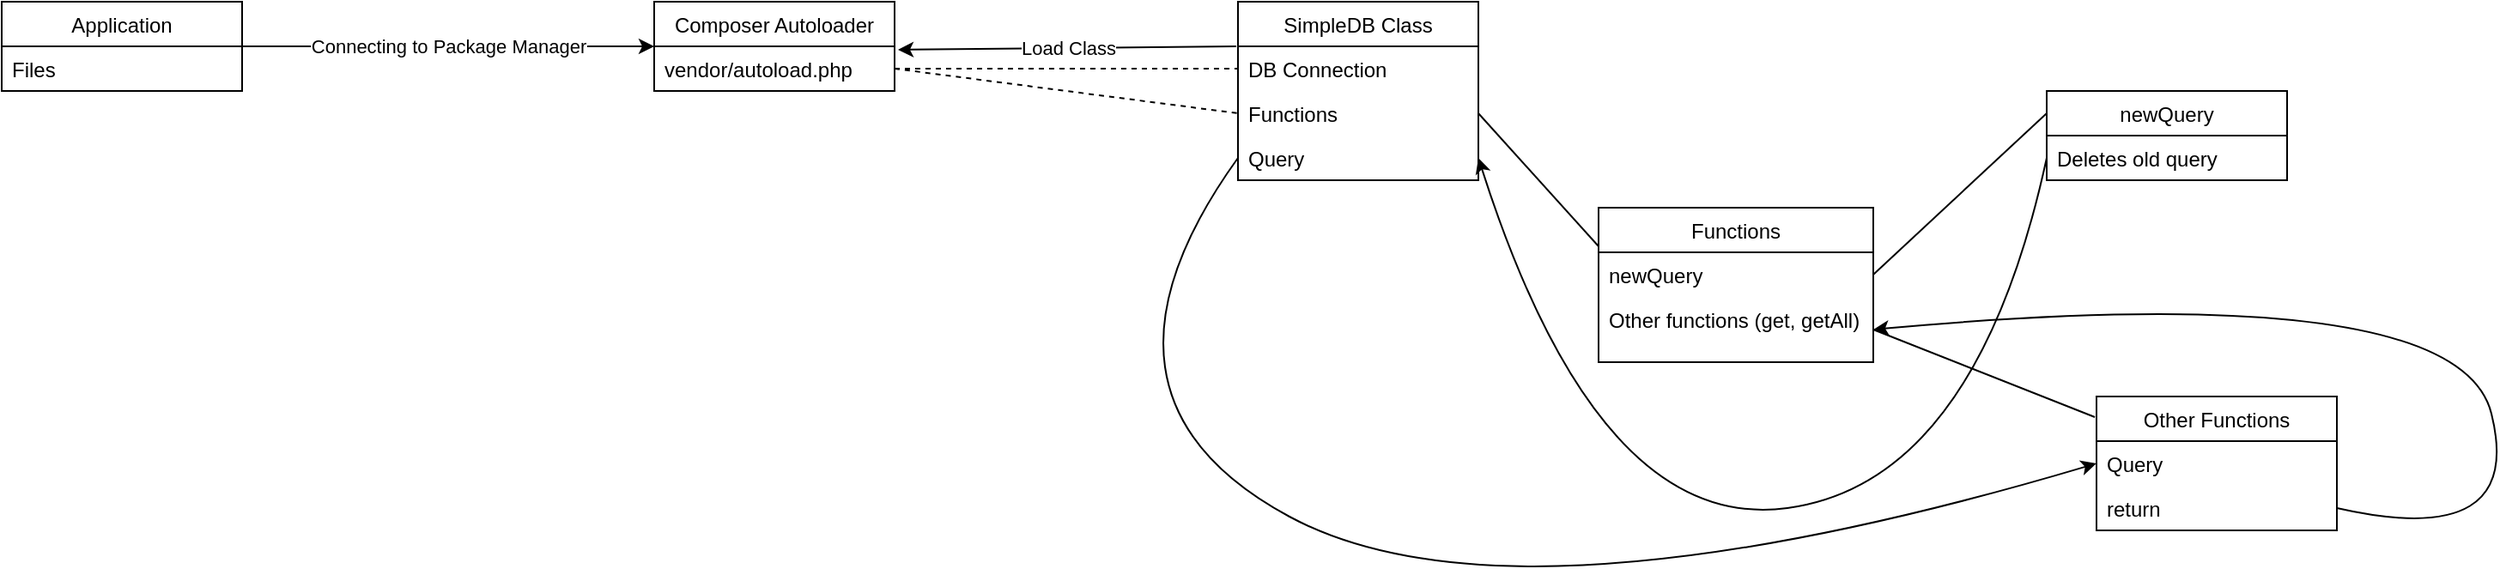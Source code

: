 <mxfile version="15.0.6" type="github">
  <diagram id="C5RBs43oDa-KdzZeNtuy" name="Page-1">
    <mxGraphModel dx="868" dy="1651" grid="1" gridSize="10" guides="1" tooltips="1" connect="1" arrows="1" fold="1" page="1" pageScale="1" pageWidth="827" pageHeight="1169" math="0" shadow="0">
      <root>
        <mxCell id="WIyWlLk6GJQsqaUBKTNV-0" />
        <mxCell id="WIyWlLk6GJQsqaUBKTNV-1" parent="WIyWlLk6GJQsqaUBKTNV-0" />
        <mxCell id="0C_00bIwNOhG74ojzubS-5" value="SimpleDB Class" style="swimlane;fontStyle=0;childLayout=stackLayout;horizontal=1;startSize=26;horizontalStack=0;resizeParent=1;resizeParentMax=0;resizeLast=0;collapsible=1;marginBottom=0;" vertex="1" parent="WIyWlLk6GJQsqaUBKTNV-1">
          <mxGeometry x="770" y="-60" width="140" height="104" as="geometry" />
        </mxCell>
        <mxCell id="0C_00bIwNOhG74ojzubS-31" value="DB Connection" style="text;strokeColor=none;fillColor=none;align=left;verticalAlign=top;spacingLeft=4;spacingRight=4;overflow=hidden;rotatable=0;points=[[0,0.5],[1,0.5]];portConstraint=eastwest;" vertex="1" parent="0C_00bIwNOhG74ojzubS-5">
          <mxGeometry y="26" width="140" height="26" as="geometry" />
        </mxCell>
        <mxCell id="0C_00bIwNOhG74ojzubS-30" value="Functions" style="text;strokeColor=none;fillColor=none;align=left;verticalAlign=top;spacingLeft=4;spacingRight=4;overflow=hidden;rotatable=0;points=[[0,0.5],[1,0.5]];portConstraint=eastwest;" vertex="1" parent="0C_00bIwNOhG74ojzubS-5">
          <mxGeometry y="52" width="140" height="26" as="geometry" />
        </mxCell>
        <mxCell id="0C_00bIwNOhG74ojzubS-64" value="Query" style="text;strokeColor=none;fillColor=none;align=left;verticalAlign=top;spacingLeft=4;spacingRight=4;overflow=hidden;rotatable=0;points=[[0,0.5],[1,0.5]];portConstraint=eastwest;" vertex="1" parent="0C_00bIwNOhG74ojzubS-5">
          <mxGeometry y="78" width="140" height="26" as="geometry" />
        </mxCell>
        <mxCell id="0C_00bIwNOhG74ojzubS-10" value="Application" style="swimlane;fontStyle=0;childLayout=stackLayout;horizontal=1;startSize=26;horizontalStack=0;resizeParent=1;resizeParentMax=0;resizeLast=0;collapsible=1;marginBottom=0;" vertex="1" parent="WIyWlLk6GJQsqaUBKTNV-1">
          <mxGeometry x="50" y="-60" width="140" height="52" as="geometry" />
        </mxCell>
        <mxCell id="0C_00bIwNOhG74ojzubS-37" value="Files" style="text;strokeColor=none;fillColor=none;align=left;verticalAlign=top;spacingLeft=4;spacingRight=4;overflow=hidden;rotatable=0;points=[[0,0.5],[1,0.5]];portConstraint=eastwest;" vertex="1" parent="0C_00bIwNOhG74ojzubS-10">
          <mxGeometry y="26" width="140" height="26" as="geometry" />
        </mxCell>
        <mxCell id="0C_00bIwNOhG74ojzubS-17" value="Composer Autoloader" style="swimlane;fontStyle=0;childLayout=stackLayout;horizontal=1;startSize=26;horizontalStack=0;resizeParent=1;resizeParentMax=0;resizeLast=0;collapsible=1;marginBottom=0;" vertex="1" parent="WIyWlLk6GJQsqaUBKTNV-1">
          <mxGeometry x="430" y="-60" width="140" height="52" as="geometry" />
        </mxCell>
        <mxCell id="0C_00bIwNOhG74ojzubS-28" value="vendor/autoload.php" style="text;strokeColor=none;fillColor=none;align=left;verticalAlign=top;spacingLeft=4;spacingRight=4;overflow=hidden;rotatable=0;points=[[0,0.5],[1,0.5]];portConstraint=eastwest;" vertex="1" parent="0C_00bIwNOhG74ojzubS-17">
          <mxGeometry y="26" width="140" height="26" as="geometry" />
        </mxCell>
        <mxCell id="0C_00bIwNOhG74ojzubS-25" value="" style="endArrow=classic;html=1;exitX=1;exitY=0.5;exitDx=0;exitDy=0;entryX=0;entryY=0.5;entryDx=0;entryDy=0;" edge="1" parent="WIyWlLk6GJQsqaUBKTNV-1" source="0C_00bIwNOhG74ojzubS-10" target="0C_00bIwNOhG74ojzubS-17">
          <mxGeometry relative="1" as="geometry">
            <mxPoint x="200" y="-30" as="sourcePoint" />
            <mxPoint x="300" y="-30" as="targetPoint" />
          </mxGeometry>
        </mxCell>
        <mxCell id="0C_00bIwNOhG74ojzubS-26" value="Connecting to Package Manager" style="edgeLabel;resizable=0;html=1;align=center;verticalAlign=middle;" connectable="0" vertex="1" parent="0C_00bIwNOhG74ojzubS-25">
          <mxGeometry relative="1" as="geometry" />
        </mxCell>
        <mxCell id="0C_00bIwNOhG74ojzubS-35" value="" style="endArrow=none;dashed=1;html=1;exitX=1;exitY=0.5;exitDx=0;exitDy=0;entryX=0;entryY=0.5;entryDx=0;entryDy=0;" edge="1" parent="WIyWlLk6GJQsqaUBKTNV-1" source="0C_00bIwNOhG74ojzubS-28" target="0C_00bIwNOhG74ojzubS-30">
          <mxGeometry width="50" height="50" relative="1" as="geometry">
            <mxPoint x="640" y="30" as="sourcePoint" />
            <mxPoint x="690" y="-20" as="targetPoint" />
          </mxGeometry>
        </mxCell>
        <mxCell id="0C_00bIwNOhG74ojzubS-36" value="" style="endArrow=none;dashed=1;html=1;exitX=1;exitY=0.5;exitDx=0;exitDy=0;entryX=0;entryY=0.5;entryDx=0;entryDy=0;" edge="1" parent="WIyWlLk6GJQsqaUBKTNV-1" source="0C_00bIwNOhG74ojzubS-28" target="0C_00bIwNOhG74ojzubS-31">
          <mxGeometry width="50" height="50" relative="1" as="geometry">
            <mxPoint x="670" as="sourcePoint" />
            <mxPoint x="720" y="-50" as="targetPoint" />
          </mxGeometry>
        </mxCell>
        <mxCell id="0C_00bIwNOhG74ojzubS-44" value="" style="endArrow=classic;html=1;exitX=-0.007;exitY=0;exitDx=0;exitDy=0;exitPerimeter=0;" edge="1" parent="WIyWlLk6GJQsqaUBKTNV-1" source="0C_00bIwNOhG74ojzubS-31">
          <mxGeometry relative="1" as="geometry">
            <mxPoint x="750" y="70" as="sourcePoint" />
            <mxPoint x="572" y="-32" as="targetPoint" />
          </mxGeometry>
        </mxCell>
        <mxCell id="0C_00bIwNOhG74ojzubS-45" value="Load Class" style="edgeLabel;resizable=0;html=1;align=center;verticalAlign=middle;" connectable="0" vertex="1" parent="0C_00bIwNOhG74ojzubS-44">
          <mxGeometry relative="1" as="geometry" />
        </mxCell>
        <mxCell id="0C_00bIwNOhG74ojzubS-46" value="Functions" style="swimlane;fontStyle=0;childLayout=stackLayout;horizontal=1;startSize=26;horizontalStack=0;resizeParent=1;resizeParentMax=0;resizeLast=0;collapsible=1;marginBottom=0;" vertex="1" parent="WIyWlLk6GJQsqaUBKTNV-1">
          <mxGeometry x="980" y="60" width="160" height="90" as="geometry" />
        </mxCell>
        <mxCell id="0C_00bIwNOhG74ojzubS-47" value="newQuery" style="text;strokeColor=none;fillColor=none;align=left;verticalAlign=top;spacingLeft=4;spacingRight=4;overflow=hidden;rotatable=0;points=[[0,0.5],[1,0.5]];portConstraint=eastwest;" vertex="1" parent="0C_00bIwNOhG74ojzubS-46">
          <mxGeometry y="26" width="160" height="26" as="geometry" />
        </mxCell>
        <mxCell id="0C_00bIwNOhG74ojzubS-59" value="Other functions (get, getAll)" style="text;strokeColor=none;fillColor=none;align=left;verticalAlign=top;spacingLeft=4;spacingRight=4;overflow=hidden;rotatable=0;points=[[0,0.5],[1,0.5]];portConstraint=eastwest;" vertex="1" parent="0C_00bIwNOhG74ojzubS-46">
          <mxGeometry y="52" width="160" height="38" as="geometry" />
        </mxCell>
        <mxCell id="0C_00bIwNOhG74ojzubS-50" value="" style="endArrow=none;html=1;entryX=1;entryY=0.5;entryDx=0;entryDy=0;exitX=0;exitY=0.25;exitDx=0;exitDy=0;" edge="1" parent="WIyWlLk6GJQsqaUBKTNV-1" source="0C_00bIwNOhG74ojzubS-46" target="0C_00bIwNOhG74ojzubS-30">
          <mxGeometry width="50" height="50" relative="1" as="geometry">
            <mxPoint x="850" y="100" as="sourcePoint" />
            <mxPoint x="900" y="50" as="targetPoint" />
          </mxGeometry>
        </mxCell>
        <mxCell id="0C_00bIwNOhG74ojzubS-52" value="newQuery" style="swimlane;fontStyle=0;childLayout=stackLayout;horizontal=1;startSize=26;horizontalStack=0;resizeParent=1;resizeParentMax=0;resizeLast=0;collapsible=1;marginBottom=0;" vertex="1" parent="WIyWlLk6GJQsqaUBKTNV-1">
          <mxGeometry x="1241" y="-8" width="140" height="52" as="geometry" />
        </mxCell>
        <mxCell id="0C_00bIwNOhG74ojzubS-53" value="Deletes old query" style="text;strokeColor=none;fillColor=none;align=left;verticalAlign=top;spacingLeft=4;spacingRight=4;overflow=hidden;rotatable=0;points=[[0,0.5],[1,0.5]];portConstraint=eastwest;" vertex="1" parent="0C_00bIwNOhG74ojzubS-52">
          <mxGeometry y="26" width="140" height="26" as="geometry" />
        </mxCell>
        <mxCell id="0C_00bIwNOhG74ojzubS-58" value="" style="endArrow=none;html=1;exitX=1;exitY=0.5;exitDx=0;exitDy=0;entryX=0;entryY=0.25;entryDx=0;entryDy=0;" edge="1" parent="WIyWlLk6GJQsqaUBKTNV-1" source="0C_00bIwNOhG74ojzubS-47" target="0C_00bIwNOhG74ojzubS-52">
          <mxGeometry width="50" height="50" relative="1" as="geometry">
            <mxPoint x="1110" y="200" as="sourcePoint" />
            <mxPoint x="1160" y="150" as="targetPoint" />
          </mxGeometry>
        </mxCell>
        <mxCell id="0C_00bIwNOhG74ojzubS-60" value="Other Functions" style="swimlane;fontStyle=0;childLayout=stackLayout;horizontal=1;startSize=26;horizontalStack=0;resizeParent=1;resizeParentMax=0;resizeLast=0;collapsible=1;marginBottom=0;" vertex="1" parent="WIyWlLk6GJQsqaUBKTNV-1">
          <mxGeometry x="1270" y="170" width="140" height="78" as="geometry" />
        </mxCell>
        <mxCell id="0C_00bIwNOhG74ojzubS-61" value="Query" style="text;strokeColor=none;fillColor=none;align=left;verticalAlign=top;spacingLeft=4;spacingRight=4;overflow=hidden;rotatable=0;points=[[0,0.5],[1,0.5]];portConstraint=eastwest;" vertex="1" parent="0C_00bIwNOhG74ojzubS-60">
          <mxGeometry y="26" width="140" height="26" as="geometry" />
        </mxCell>
        <mxCell id="0C_00bIwNOhG74ojzubS-63" value="return" style="text;strokeColor=none;fillColor=none;align=left;verticalAlign=top;spacingLeft=4;spacingRight=4;overflow=hidden;rotatable=0;points=[[0,0.5],[1,0.5]];portConstraint=eastwest;" vertex="1" parent="0C_00bIwNOhG74ojzubS-60">
          <mxGeometry y="52" width="140" height="26" as="geometry" />
        </mxCell>
        <mxCell id="0C_00bIwNOhG74ojzubS-65" value="" style="curved=1;endArrow=classic;html=1;entryX=1;entryY=0.5;entryDx=0;entryDy=0;exitX=0;exitY=0.5;exitDx=0;exitDy=0;" edge="1" parent="WIyWlLk6GJQsqaUBKTNV-1" source="0C_00bIwNOhG74ojzubS-53" target="0C_00bIwNOhG74ojzubS-64">
          <mxGeometry width="50" height="50" relative="1" as="geometry">
            <mxPoint x="1140" y="210" as="sourcePoint" />
            <mxPoint x="1190" y="160" as="targetPoint" />
            <Array as="points">
              <mxPoint x="1200" y="220" />
              <mxPoint x="980" y="250" />
            </Array>
          </mxGeometry>
        </mxCell>
        <mxCell id="0C_00bIwNOhG74ojzubS-66" value="" style="curved=1;endArrow=classic;html=1;entryX=0;entryY=0.5;entryDx=0;entryDy=0;exitX=0;exitY=0.5;exitDx=0;exitDy=0;" edge="1" parent="WIyWlLk6GJQsqaUBKTNV-1" source="0C_00bIwNOhG74ojzubS-64" target="0C_00bIwNOhG74ojzubS-61">
          <mxGeometry width="50" height="50" relative="1" as="geometry">
            <mxPoint x="740" y="80" as="sourcePoint" />
            <mxPoint x="840" y="110" as="targetPoint" />
            <Array as="points">
              <mxPoint x="670" y="170" />
              <mxPoint x="930" y="310" />
            </Array>
          </mxGeometry>
        </mxCell>
        <mxCell id="0C_00bIwNOhG74ojzubS-67" value="" style="curved=1;endArrow=classic;html=1;exitX=1;exitY=0.5;exitDx=0;exitDy=0;entryX=1;entryY=0.5;entryDx=0;entryDy=0;" edge="1" parent="WIyWlLk6GJQsqaUBKTNV-1" source="0C_00bIwNOhG74ojzubS-63" target="0C_00bIwNOhG74ojzubS-59">
          <mxGeometry width="50" height="50" relative="1" as="geometry">
            <mxPoint x="1480" y="280" as="sourcePoint" />
            <mxPoint x="1580" y="-60" as="targetPoint" />
            <Array as="points">
              <mxPoint x="1520" y="260" />
              <mxPoint x="1480" y="100" />
            </Array>
          </mxGeometry>
        </mxCell>
        <mxCell id="0C_00bIwNOhG74ojzubS-68" value="" style="endArrow=none;html=1;entryX=1;entryY=0.5;entryDx=0;entryDy=0;exitX=-0.007;exitY=0.154;exitDx=0;exitDy=0;exitPerimeter=0;" edge="1" parent="WIyWlLk6GJQsqaUBKTNV-1" source="0C_00bIwNOhG74ojzubS-60" target="0C_00bIwNOhG74ojzubS-59">
          <mxGeometry width="50" height="50" relative="1" as="geometry">
            <mxPoint x="1190" y="200" as="sourcePoint" />
            <mxPoint x="1240" y="150" as="targetPoint" />
          </mxGeometry>
        </mxCell>
      </root>
    </mxGraphModel>
  </diagram>
</mxfile>
